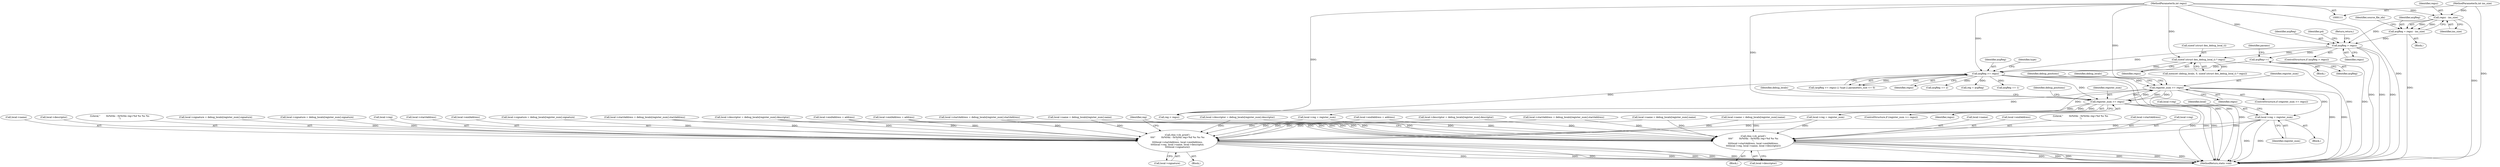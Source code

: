 digraph "0_radare2_252afb1cff9676f3ae1f341a28448bf2c8b6e308@pointer" {
"1000740" [label="(Call,local->reg = register_num)"];
"1000669" [label="(Call,register_num >= regsz)"];
"1000493" [label="(Call,register_num >= regsz)"];
"1000307" [label="(Call,argReg >= regsz)"];
"1000177" [label="(Call,argReg > regsz)"];
"1000155" [label="(Call,argReg = regsz - ins_size)"];
"1000157" [label="(Call,regsz - ins_size)"];
"1000121" [label="(MethodParameterIn,int regsz)"];
"1000118" [label="(MethodParameterIn,int ins_size)"];
"1000281" [label="(Call,argReg++)"];
"1000234" [label="(Call,sizeof (struct dex_debug_local_t) * regsz)"];
"1001079" [label="(Call,rbin->cb_printf (\n\t\t\t\t\"        0x%04x - 0x%04x reg=%d %s %s %s\n\",\n\t\t\t\tlocal->startAddress, local->endAddress,\n\t\t\t\tlocal->reg, local->name, local->descriptor,\n\t\t\t\tlocal->signature))"];
"1001101" [label="(Call,rbin->cb_printf (\n\t\t\t\t\"        0x%04x - 0x%04x reg=%d %s %s\n\",\n\t\t\t\tlocal->startAddress, local->endAddress,\n\t\t\t\tlocal->reg, local->name, local->descriptor))"];
"1000869" [label="(Call,local->reg = register_num)"];
"1000156" [label="(Identifier,argReg)"];
"1001112" [label="(Call,local->name)"];
"1000498" [label="(Identifier,debug_positions)"];
"1000176" [label="(ControlStructure,if (argReg > regsz))"];
"1000179" [label="(Identifier,regsz)"];
"1001080" [label="(Literal,\"        0x%04x - 0x%04x reg=%d %s %s %s\n\")"];
"1000281" [label="(Call,argReg++)"];
"1000717" [label="(Call,local->startAddress = debug_locals[register_num].startAddress)"];
"1000550" [label="(Call,local->signature = debug_locals[register_num].signature)"];
"1000699" [label="(Call,local->name = debug_locals[register_num].name)"];
"1000282" [label="(Identifier,argReg)"];
"1000312" [label="(Identifier,type)"];
"1001106" [label="(Call,local->endAddress)"];
"1001115" [label="(Call,local->descriptor)"];
"1000183" [label="(Identifier,p4)"];
"1000356" [label="(Call,argReg += 1)"];
"1001122" [label="(Call,reg < regsz)"];
"1000726" [label="(Call,local->signature = debug_locals[register_num].signature)"];
"1000495" [label="(Identifier,regsz)"];
"1000118" [label="(MethodParameterIn,int ins_size)"];
"1000306" [label="(Call,(argReg >= regsz) || !type || parameters_size <= 0)"];
"1000493" [label="(Call,register_num >= regsz)"];
"1000123" [label="(Block,)"];
"1000674" [label="(Identifier,debug_positions)"];
"1000243" [label="(Block,)"];
"1001087" [label="(Call,local->reg)"];
"1000532" [label="(Call,local->descriptor = debug_locals[register_num].descriptor)"];
"1000177" [label="(Call,argReg > regsz)"];
"1000286" [label="(Identifier,params)"];
"1000541" [label="(Call,local->startAddress = debug_locals[register_num].startAddress)"];
"1000681" [label="(Identifier,debug_locals)"];
"1000309" [label="(Identifier,regsz)"];
"1000671" [label="(Identifier,regsz)"];
"1000669" [label="(Call,register_num >= regsz)"];
"1000569" [label="(Call,local->endAddress = address)"];
"1000523" [label="(Call,local->name = debug_locals[register_num].name)"];
"1001084" [label="(Call,local->endAddress)"];
"1000307" [label="(Call,argReg >= regsz)"];
"1001193" [label="(MethodReturn,static void)"];
"1000235" [label="(Call,sizeof (struct dex_debug_local_t))"];
"1001078" [label="(Block,)"];
"1000237" [label="(Identifier,regsz)"];
"1000846" [label="(Call,local->startAddress = debug_locals[register_num].startAddress)"];
"1000231" [label="(Call,memset (debug_locals, 0, sizeof (struct dex_debug_local_t) * regsz))"];
"1000157" [label="(Call,regsz - ins_size)"];
"1000492" [label="(ControlStructure,if (register_num >= regsz))"];
"1000494" [label="(Identifier,register_num)"];
"1000158" [label="(Identifier,regsz)"];
"1001120" [label="(Identifier,reg)"];
"1001102" [label="(Literal,\"        0x%04x - 0x%04x reg=%d %s %s\n\")"];
"1000708" [label="(Call,local->descriptor = debug_locals[register_num].descriptor)"];
"1000741" [label="(Call,local->reg)"];
"1000668" [label="(ControlStructure,if (register_num >= regsz))"];
"1000828" [label="(Call,local->name = debug_locals[register_num].name)"];
"1000181" [label="(Return,return;)"];
"1000564" [label="(Call,local->reg = register_num)"];
"1000159" [label="(Identifier,ins_size)"];
"1001101" [label="(Call,rbin->cb_printf (\n\t\t\t\t\"        0x%04x - 0x%04x reg=%d %s %s\n\",\n\t\t\t\tlocal->startAddress, local->endAddress,\n\t\t\t\tlocal->reg, local->name, local->descriptor))"];
"1000121" [label="(MethodParameterIn,int regsz)"];
"1001081" [label="(Call,local->startAddress)"];
"1000855" [label="(Call,local->signature = debug_locals[register_num].signature)"];
"1000351" [label="(Call,argReg += 2)"];
"1001100" [label="(Block,)"];
"1000234" [label="(Call,sizeof (struct dex_debug_local_t) * regsz)"];
"1001096" [label="(Call,local->signature)"];
"1001103" [label="(Call,local->startAddress)"];
"1001109" [label="(Call,local->reg)"];
"1000745" [label="(Call,local->endAddress = address)"];
"1000874" [label="(Call,local->endAddress = address)"];
"1000162" [label="(Identifier,source_file_idx)"];
"1000155" [label="(Call,argReg = regsz - ins_size)"];
"1000747" [label="(Identifier,local)"];
"1001079" [label="(Call,rbin->cb_printf (\n\t\t\t\t\"        0x%04x - 0x%04x reg=%d %s %s %s\n\",\n\t\t\t\tlocal->startAddress, local->endAddress,\n\t\t\t\tlocal->reg, local->name, local->descriptor,\n\t\t\t\tlocal->signature))"];
"1001090" [label="(Call,local->name)"];
"1000670" [label="(Identifier,register_num)"];
"1000178" [label="(Identifier,argReg)"];
"1000341" [label="(Call,reg = argReg)"];
"1001093" [label="(Call,local->descriptor)"];
"1000308" [label="(Identifier,argReg)"];
"1000505" [label="(Identifier,debug_locals)"];
"1000684" [label="(Block,)"];
"1000837" [label="(Call,local->descriptor = debug_locals[register_num].descriptor)"];
"1000744" [label="(Identifier,register_num)"];
"1000740" [label="(Call,local->reg = register_num)"];
"1000740" -> "1000684"  [label="AST: "];
"1000740" -> "1000744"  [label="CFG: "];
"1000741" -> "1000740"  [label="AST: "];
"1000744" -> "1000740"  [label="AST: "];
"1000747" -> "1000740"  [label="CFG: "];
"1000740" -> "1001193"  [label="DDG: "];
"1000740" -> "1001193"  [label="DDG: "];
"1000669" -> "1000740"  [label="DDG: "];
"1000740" -> "1001079"  [label="DDG: "];
"1000740" -> "1001101"  [label="DDG: "];
"1000669" -> "1000668"  [label="AST: "];
"1000669" -> "1000671"  [label="CFG: "];
"1000670" -> "1000669"  [label="AST: "];
"1000671" -> "1000669"  [label="AST: "];
"1000674" -> "1000669"  [label="CFG: "];
"1000681" -> "1000669"  [label="CFG: "];
"1000669" -> "1001193"  [label="DDG: "];
"1000669" -> "1001193"  [label="DDG: "];
"1000669" -> "1001193"  [label="DDG: "];
"1000669" -> "1000493"  [label="DDG: "];
"1000669" -> "1000493"  [label="DDG: "];
"1000493" -> "1000669"  [label="DDG: "];
"1000493" -> "1000669"  [label="DDG: "];
"1000307" -> "1000669"  [label="DDG: "];
"1000121" -> "1000669"  [label="DDG: "];
"1000669" -> "1000869"  [label="DDG: "];
"1000669" -> "1001122"  [label="DDG: "];
"1000493" -> "1000492"  [label="AST: "];
"1000493" -> "1000495"  [label="CFG: "];
"1000494" -> "1000493"  [label="AST: "];
"1000495" -> "1000493"  [label="AST: "];
"1000498" -> "1000493"  [label="CFG: "];
"1000505" -> "1000493"  [label="CFG: "];
"1000493" -> "1001193"  [label="DDG: "];
"1000493" -> "1001193"  [label="DDG: "];
"1000493" -> "1001193"  [label="DDG: "];
"1000307" -> "1000493"  [label="DDG: "];
"1000121" -> "1000493"  [label="DDG: "];
"1000493" -> "1000564"  [label="DDG: "];
"1000493" -> "1000869"  [label="DDG: "];
"1000493" -> "1001122"  [label="DDG: "];
"1000307" -> "1000306"  [label="AST: "];
"1000307" -> "1000309"  [label="CFG: "];
"1000308" -> "1000307"  [label="AST: "];
"1000309" -> "1000307"  [label="AST: "];
"1000312" -> "1000307"  [label="CFG: "];
"1000306" -> "1000307"  [label="CFG: "];
"1000307" -> "1001193"  [label="DDG: "];
"1000307" -> "1001193"  [label="DDG: "];
"1000307" -> "1000306"  [label="DDG: "];
"1000307" -> "1000306"  [label="DDG: "];
"1000177" -> "1000307"  [label="DDG: "];
"1000281" -> "1000307"  [label="DDG: "];
"1000234" -> "1000307"  [label="DDG: "];
"1000121" -> "1000307"  [label="DDG: "];
"1000307" -> "1000341"  [label="DDG: "];
"1000307" -> "1000351"  [label="DDG: "];
"1000307" -> "1000356"  [label="DDG: "];
"1000307" -> "1001122"  [label="DDG: "];
"1000177" -> "1000176"  [label="AST: "];
"1000177" -> "1000179"  [label="CFG: "];
"1000178" -> "1000177"  [label="AST: "];
"1000179" -> "1000177"  [label="AST: "];
"1000181" -> "1000177"  [label="CFG: "];
"1000183" -> "1000177"  [label="CFG: "];
"1000177" -> "1001193"  [label="DDG: "];
"1000177" -> "1001193"  [label="DDG: "];
"1000177" -> "1001193"  [label="DDG: "];
"1000155" -> "1000177"  [label="DDG: "];
"1000157" -> "1000177"  [label="DDG: "];
"1000121" -> "1000177"  [label="DDG: "];
"1000177" -> "1000234"  [label="DDG: "];
"1000177" -> "1000281"  [label="DDG: "];
"1000155" -> "1000123"  [label="AST: "];
"1000155" -> "1000157"  [label="CFG: "];
"1000156" -> "1000155"  [label="AST: "];
"1000157" -> "1000155"  [label="AST: "];
"1000162" -> "1000155"  [label="CFG: "];
"1000155" -> "1001193"  [label="DDG: "];
"1000157" -> "1000155"  [label="DDG: "];
"1000157" -> "1000155"  [label="DDG: "];
"1000157" -> "1000159"  [label="CFG: "];
"1000158" -> "1000157"  [label="AST: "];
"1000159" -> "1000157"  [label="AST: "];
"1000157" -> "1001193"  [label="DDG: "];
"1000121" -> "1000157"  [label="DDG: "];
"1000118" -> "1000157"  [label="DDG: "];
"1000121" -> "1000111"  [label="AST: "];
"1000121" -> "1001193"  [label="DDG: "];
"1000121" -> "1000234"  [label="DDG: "];
"1000121" -> "1001122"  [label="DDG: "];
"1000118" -> "1000111"  [label="AST: "];
"1000118" -> "1001193"  [label="DDG: "];
"1000281" -> "1000243"  [label="AST: "];
"1000281" -> "1000282"  [label="CFG: "];
"1000282" -> "1000281"  [label="AST: "];
"1000286" -> "1000281"  [label="CFG: "];
"1000281" -> "1001193"  [label="DDG: "];
"1000234" -> "1000231"  [label="AST: "];
"1000234" -> "1000237"  [label="CFG: "];
"1000235" -> "1000234"  [label="AST: "];
"1000237" -> "1000234"  [label="AST: "];
"1000231" -> "1000234"  [label="CFG: "];
"1000234" -> "1001193"  [label="DDG: "];
"1000234" -> "1000231"  [label="DDG: "];
"1001079" -> "1001078"  [label="AST: "];
"1001079" -> "1001096"  [label="CFG: "];
"1001080" -> "1001079"  [label="AST: "];
"1001081" -> "1001079"  [label="AST: "];
"1001084" -> "1001079"  [label="AST: "];
"1001087" -> "1001079"  [label="AST: "];
"1001090" -> "1001079"  [label="AST: "];
"1001093" -> "1001079"  [label="AST: "];
"1001096" -> "1001079"  [label="AST: "];
"1001120" -> "1001079"  [label="CFG: "];
"1001079" -> "1001193"  [label="DDG: "];
"1001079" -> "1001193"  [label="DDG: "];
"1001079" -> "1001193"  [label="DDG: "];
"1001079" -> "1001193"  [label="DDG: "];
"1001079" -> "1001193"  [label="DDG: "];
"1001079" -> "1001193"  [label="DDG: "];
"1001079" -> "1001193"  [label="DDG: "];
"1000541" -> "1001079"  [label="DDG: "];
"1000717" -> "1001079"  [label="DDG: "];
"1000846" -> "1001079"  [label="DDG: "];
"1000745" -> "1001079"  [label="DDG: "];
"1000569" -> "1001079"  [label="DDG: "];
"1000874" -> "1001079"  [label="DDG: "];
"1000869" -> "1001079"  [label="DDG: "];
"1000564" -> "1001079"  [label="DDG: "];
"1000699" -> "1001079"  [label="DDG: "];
"1000828" -> "1001079"  [label="DDG: "];
"1000523" -> "1001079"  [label="DDG: "];
"1000532" -> "1001079"  [label="DDG: "];
"1000708" -> "1001079"  [label="DDG: "];
"1000837" -> "1001079"  [label="DDG: "];
"1000726" -> "1001079"  [label="DDG: "];
"1000550" -> "1001079"  [label="DDG: "];
"1000855" -> "1001079"  [label="DDG: "];
"1001101" -> "1001100"  [label="AST: "];
"1001101" -> "1001115"  [label="CFG: "];
"1001102" -> "1001101"  [label="AST: "];
"1001103" -> "1001101"  [label="AST: "];
"1001106" -> "1001101"  [label="AST: "];
"1001109" -> "1001101"  [label="AST: "];
"1001112" -> "1001101"  [label="AST: "];
"1001115" -> "1001101"  [label="AST: "];
"1001120" -> "1001101"  [label="CFG: "];
"1001101" -> "1001193"  [label="DDG: "];
"1001101" -> "1001193"  [label="DDG: "];
"1001101" -> "1001193"  [label="DDG: "];
"1001101" -> "1001193"  [label="DDG: "];
"1001101" -> "1001193"  [label="DDG: "];
"1001101" -> "1001193"  [label="DDG: "];
"1000541" -> "1001101"  [label="DDG: "];
"1000717" -> "1001101"  [label="DDG: "];
"1000846" -> "1001101"  [label="DDG: "];
"1000745" -> "1001101"  [label="DDG: "];
"1000569" -> "1001101"  [label="DDG: "];
"1000874" -> "1001101"  [label="DDG: "];
"1000869" -> "1001101"  [label="DDG: "];
"1000564" -> "1001101"  [label="DDG: "];
"1000699" -> "1001101"  [label="DDG: "];
"1000828" -> "1001101"  [label="DDG: "];
"1000523" -> "1001101"  [label="DDG: "];
"1000532" -> "1001101"  [label="DDG: "];
"1000708" -> "1001101"  [label="DDG: "];
"1000837" -> "1001101"  [label="DDG: "];
}
